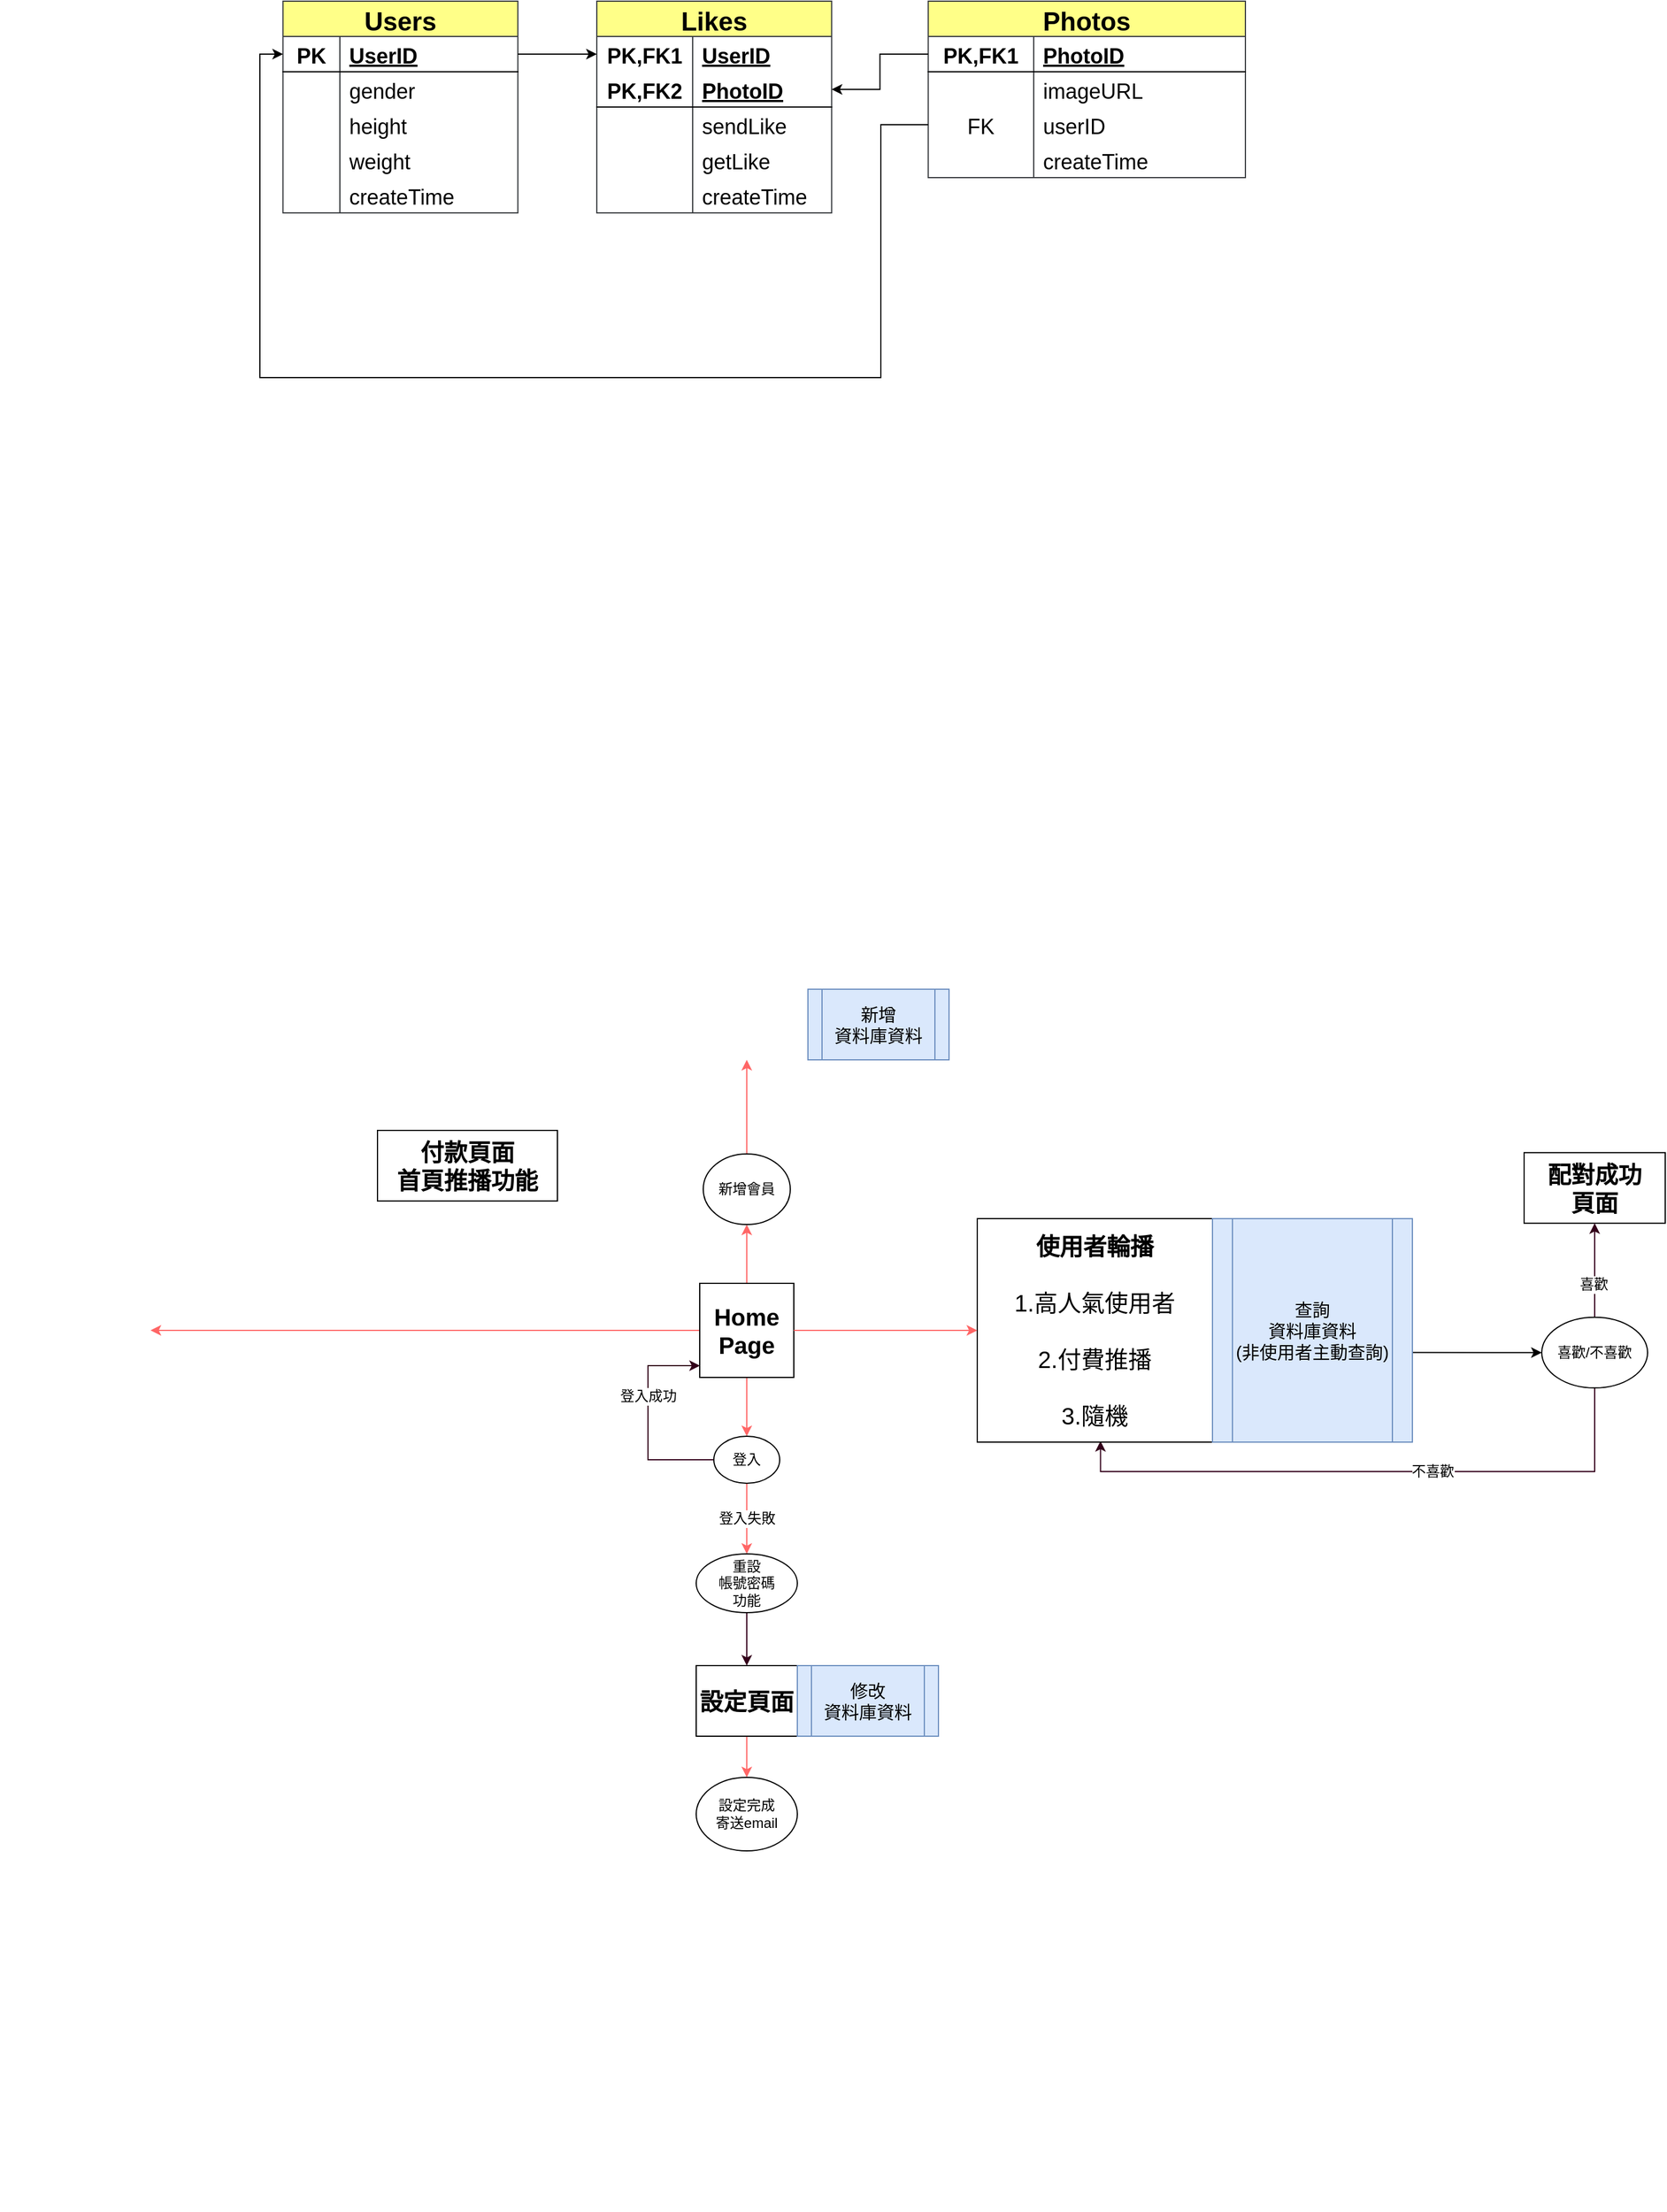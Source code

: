 <mxfile>
    <diagram id="o5cb9e-XUqycXZfPMsj2" name="第 1 页">
        <mxGraphModel dx="2088" dy="2050" grid="1" gridSize="10" guides="1" tooltips="1" connect="1" arrows="1" fold="1" page="1" pageScale="1" pageWidth="827" pageHeight="1169" math="0" shadow="0">
            <root>
                <mxCell id="0"/>
                <mxCell id="1" parent="0"/>
                <mxCell id="7HV7O3oRNIHKVxVkQmYv-7" value="" style="edgeStyle=orthogonalEdgeStyle;rounded=0;orthogonalLoop=1;jettySize=auto;html=1;fontSize=16;strokeColor=#FF6666;" parent="1" source="7HV7O3oRNIHKVxVkQmYv-1" target="7HV7O3oRNIHKVxVkQmYv-6" edge="1">
                    <mxGeometry relative="1" as="geometry"/>
                </mxCell>
                <mxCell id="7HV7O3oRNIHKVxVkQmYv-27" value="" style="edgeStyle=orthogonalEdgeStyle;rounded=0;orthogonalLoop=1;jettySize=auto;html=1;fontSize=12;strokeColor=#FF6666;" parent="1" source="7HV7O3oRNIHKVxVkQmYv-1" edge="1">
                    <mxGeometry relative="1" as="geometry">
                        <mxPoint x="-93.0" y="300" as="targetPoint"/>
                    </mxGeometry>
                </mxCell>
                <mxCell id="4dRYoXrf8A35SCwMoEDF-23" value="" style="edgeStyle=orthogonalEdgeStyle;rounded=0;orthogonalLoop=1;jettySize=auto;html=1;fontSize=12;strokeColor=#FF6666;" parent="1" source="7HV7O3oRNIHKVxVkQmYv-1" target="4dRYoXrf8A35SCwMoEDF-22" edge="1">
                    <mxGeometry relative="1" as="geometry"/>
                </mxCell>
                <mxCell id="7HV7O3oRNIHKVxVkQmYv-1" value="Home&lt;br style=&quot;font-size: 20px;&quot;&gt;Page" style="whiteSpace=wrap;html=1;aspect=fixed;fontSize=20;fontStyle=1" parent="1" vertex="1">
                    <mxGeometry x="374" y="260" width="80" height="80" as="geometry"/>
                </mxCell>
                <mxCell id="7HV7O3oRNIHKVxVkQmYv-15" style="edgeStyle=orthogonalEdgeStyle;rounded=0;orthogonalLoop=1;jettySize=auto;html=1;exitX=0;exitY=0.5;exitDx=0;exitDy=0;entryX=0.003;entryY=0.87;entryDx=0;entryDy=0;fontSize=12;strokeColor=#33001A;entryPerimeter=0;" parent="1" source="7HV7O3oRNIHKVxVkQmYv-6" target="7HV7O3oRNIHKVxVkQmYv-1" edge="1">
                    <mxGeometry relative="1" as="geometry">
                        <Array as="points">
                            <mxPoint x="330" y="410"/>
                            <mxPoint x="330" y="330"/>
                            <mxPoint x="374" y="330"/>
                        </Array>
                    </mxGeometry>
                </mxCell>
                <mxCell id="7HV7O3oRNIHKVxVkQmYv-16" value="登入成功" style="edgeLabel;html=1;align=center;verticalAlign=middle;resizable=0;points=[];fontSize=12;" parent="7HV7O3oRNIHKVxVkQmYv-15" vertex="1" connectable="0">
                    <mxGeometry x="0.221" relative="1" as="geometry">
                        <mxPoint as="offset"/>
                    </mxGeometry>
                </mxCell>
                <mxCell id="7HV7O3oRNIHKVxVkQmYv-24" value="" style="edgeStyle=orthogonalEdgeStyle;rounded=0;orthogonalLoop=1;jettySize=auto;html=1;fontSize=12;strokeColor=#FF6666;" parent="1" source="7HV7O3oRNIHKVxVkQmYv-6" target="7HV7O3oRNIHKVxVkQmYv-23" edge="1">
                    <mxGeometry relative="1" as="geometry"/>
                </mxCell>
                <mxCell id="7HV7O3oRNIHKVxVkQmYv-25" value="登入失敗" style="edgeLabel;html=1;align=center;verticalAlign=middle;resizable=0;points=[];fontSize=12;" parent="7HV7O3oRNIHKVxVkQmYv-24" vertex="1" connectable="0">
                    <mxGeometry x="-0.295" y="1" relative="1" as="geometry">
                        <mxPoint x="-1" y="9" as="offset"/>
                    </mxGeometry>
                </mxCell>
                <mxCell id="7HV7O3oRNIHKVxVkQmYv-6" value="登入" style="ellipse;whiteSpace=wrap;html=1;fontSize=12;" parent="1" vertex="1">
                    <mxGeometry x="386" y="390" width="56" height="40" as="geometry"/>
                </mxCell>
                <mxCell id="7HV7O3oRNIHKVxVkQmYv-22" value="" style="edgeStyle=orthogonalEdgeStyle;rounded=0;orthogonalLoop=1;jettySize=auto;html=1;fontSize=12;strokeColor=#33001A;exitX=0.5;exitY=1;exitDx=0;exitDy=0;" parent="1" source="7HV7O3oRNIHKVxVkQmYv-23" target="7HV7O3oRNIHKVxVkQmYv-21" edge="1">
                    <mxGeometry relative="1" as="geometry">
                        <mxPoint x="414" y="530" as="sourcePoint"/>
                    </mxGeometry>
                </mxCell>
                <mxCell id="4dRYoXrf8A35SCwMoEDF-2" value="" style="edgeStyle=orthogonalEdgeStyle;rounded=0;orthogonalLoop=1;jettySize=auto;html=1;strokeColor=#FF6666;" parent="1" source="7HV7O3oRNIHKVxVkQmYv-21" target="4dRYoXrf8A35SCwMoEDF-1" edge="1">
                    <mxGeometry relative="1" as="geometry"/>
                </mxCell>
                <mxCell id="7HV7O3oRNIHKVxVkQmYv-21" value="設定頁面" style="whiteSpace=wrap;html=1;fontSize=20;fontStyle=1" parent="1" vertex="1">
                    <mxGeometry x="371" y="585" width="86" height="60" as="geometry"/>
                </mxCell>
                <mxCell id="7HV7O3oRNIHKVxVkQmYv-23" value="重設&lt;br&gt;帳號密碼&lt;br&gt;功能" style="ellipse;whiteSpace=wrap;html=1;fontSize=12;" parent="1" vertex="1">
                    <mxGeometry x="371" y="490" width="86" height="50" as="geometry"/>
                </mxCell>
                <mxCell id="4dRYoXrf8A35SCwMoEDF-1" value="設定完成&lt;br style=&quot;font-size: 12px;&quot;&gt;寄送email" style="ellipse;whiteSpace=wrap;html=1;fontSize=12;" parent="1" vertex="1">
                    <mxGeometry x="371" y="680" width="86" height="62.5" as="geometry"/>
                </mxCell>
                <mxCell id="4dRYoXrf8A35SCwMoEDF-5" value="" style="group" parent="1" vertex="1" connectable="0">
                    <mxGeometry x="100" y="130" width="153" height="60" as="geometry"/>
                </mxCell>
                <mxCell id="7HV7O3oRNIHKVxVkQmYv-49" value="付款頁面&lt;br&gt;首頁推播功能" style="whiteSpace=wrap;html=1;fontSize=20;fontStyle=1" parent="4dRYoXrf8A35SCwMoEDF-5" vertex="1">
                    <mxGeometry width="153" height="60" as="geometry"/>
                </mxCell>
                <mxCell id="4dRYoXrf8A35SCwMoEDF-25" value="" style="edgeStyle=orthogonalEdgeStyle;rounded=0;orthogonalLoop=1;jettySize=auto;html=1;fontSize=12;strokeColor=#FF6666;" parent="1" source="4dRYoXrf8A35SCwMoEDF-22" edge="1">
                    <mxGeometry relative="1" as="geometry">
                        <mxPoint x="414" y="70" as="targetPoint"/>
                    </mxGeometry>
                </mxCell>
                <mxCell id="4dRYoXrf8A35SCwMoEDF-22" value="新增會員" style="ellipse;whiteSpace=wrap;html=1;fontSize=12;" parent="1" vertex="1">
                    <mxGeometry x="377" y="150" width="74" height="60" as="geometry"/>
                </mxCell>
                <mxCell id="4dRYoXrf8A35SCwMoEDF-28" value="" style="group" parent="1" vertex="1" connectable="0">
                    <mxGeometry x="1075" y="148.9" width="120" height="60" as="geometry"/>
                </mxCell>
                <mxCell id="7HV7O3oRNIHKVxVkQmYv-38" value="配對成功&lt;br&gt;頁面" style="whiteSpace=wrap;html=1;fontSize=20;fontStyle=1" parent="4dRYoXrf8A35SCwMoEDF-28" vertex="1">
                    <mxGeometry width="120" height="60" as="geometry"/>
                </mxCell>
                <mxCell id="7HV7O3oRNIHKVxVkQmYv-39" value="" style="edgeStyle=orthogonalEdgeStyle;rounded=0;orthogonalLoop=1;jettySize=auto;html=1;fontSize=12;strokeColor=#33001A;" parent="1" source="7HV7O3oRNIHKVxVkQmYv-36" target="7HV7O3oRNIHKVxVkQmYv-38" edge="1">
                    <mxGeometry relative="1" as="geometry"/>
                </mxCell>
                <mxCell id="7HV7O3oRNIHKVxVkQmYv-44" value="喜歡" style="edgeLabel;html=1;align=center;verticalAlign=middle;resizable=0;points=[];fontSize=12;" parent="7HV7O3oRNIHKVxVkQmYv-39" vertex="1" connectable="0">
                    <mxGeometry x="-0.288" y="1" relative="1" as="geometry">
                        <mxPoint as="offset"/>
                    </mxGeometry>
                </mxCell>
                <mxCell id="7HV7O3oRNIHKVxVkQmYv-42" style="edgeStyle=orthogonalEdgeStyle;rounded=0;orthogonalLoop=1;jettySize=auto;html=1;exitX=0.5;exitY=1;exitDx=0;exitDy=0;entryX=0.524;entryY=0.995;entryDx=0;entryDy=0;fontSize=12;strokeColor=#33001A;entryPerimeter=0;" parent="1" source="7HV7O3oRNIHKVxVkQmYv-36" target="7HV7O3oRNIHKVxVkQmYv-32" edge="1">
                    <mxGeometry relative="1" as="geometry">
                        <mxPoint x="1054" y="389.96" as="targetPoint"/>
                        <Array as="points">
                            <mxPoint x="1135" y="420"/>
                            <mxPoint x="715" y="420"/>
                        </Array>
                    </mxGeometry>
                </mxCell>
                <mxCell id="7HV7O3oRNIHKVxVkQmYv-43" value="不喜歡" style="edgeLabel;html=1;align=center;verticalAlign=middle;resizable=0;points=[];fontSize=12;" parent="7HV7O3oRNIHKVxVkQmYv-42" vertex="1" connectable="0">
                    <mxGeometry x="-0.189" relative="1" as="geometry">
                        <mxPoint as="offset"/>
                    </mxGeometry>
                </mxCell>
                <mxCell id="4dRYoXrf8A35SCwMoEDF-30" value="" style="group" parent="1" vertex="1" connectable="0">
                    <mxGeometry x="1090" y="288.9" width="90" height="60" as="geometry"/>
                </mxCell>
                <mxCell id="4dRYoXrf8A35SCwMoEDF-29" value="" style="group" parent="4dRYoXrf8A35SCwMoEDF-30" vertex="1" connectable="0">
                    <mxGeometry width="90" height="60" as="geometry"/>
                </mxCell>
                <mxCell id="7HV7O3oRNIHKVxVkQmYv-36" value="喜歡/不喜歡" style="ellipse;whiteSpace=wrap;html=1;fontSize=12;" parent="4dRYoXrf8A35SCwMoEDF-29" vertex="1">
                    <mxGeometry width="90" height="60" as="geometry"/>
                </mxCell>
                <mxCell id="4dRYoXrf8A35SCwMoEDF-31" value="" style="group" parent="1" vertex="1" connectable="0">
                    <mxGeometry x="610" y="205" width="200" height="190" as="geometry"/>
                </mxCell>
                <mxCell id="7HV7O3oRNIHKVxVkQmYv-32" value="&lt;b&gt;使用者輪播&lt;br&gt;&lt;/b&gt;&lt;br&gt;1.高人氣使用者&lt;br&gt;&lt;br&gt;2.付費推播&lt;br&gt;&lt;br&gt;3.隨機" style="whiteSpace=wrap;html=1;fontSize=20;" parent="4dRYoXrf8A35SCwMoEDF-31" vertex="1">
                    <mxGeometry width="200" height="190" as="geometry"/>
                </mxCell>
                <mxCell id="7HV7O3oRNIHKVxVkQmYv-33" value="" style="edgeStyle=orthogonalEdgeStyle;rounded=0;orthogonalLoop=1;jettySize=auto;html=1;fontSize=20;strokeColor=#FF6666;" parent="1" source="7HV7O3oRNIHKVxVkQmYv-1" target="7HV7O3oRNIHKVxVkQmYv-32" edge="1">
                    <mxGeometry relative="1" as="geometry"/>
                </mxCell>
                <mxCell id="q8O35Rgzeb-cV2ma4oHS-7" value="新增&lt;br&gt;資料庫資料" style="shape=process;whiteSpace=wrap;html=1;backgroundOutline=1;fontSize=15;fillColor=#dae8fc;strokeColor=#6c8ebf;" parent="1" vertex="1">
                    <mxGeometry x="466" y="10" width="120" height="60" as="geometry"/>
                </mxCell>
                <mxCell id="q8O35Rgzeb-cV2ma4oHS-10" value="修改&lt;br&gt;資料庫資料" style="shape=process;whiteSpace=wrap;html=1;backgroundOutline=1;fontSize=15;fillColor=#dae8fc;strokeColor=#6c8ebf;" parent="1" vertex="1">
                    <mxGeometry x="457" y="585" width="120" height="60" as="geometry"/>
                </mxCell>
                <mxCell id="q8O35Rgzeb-cV2ma4oHS-15" style="edgeStyle=orthogonalEdgeStyle;rounded=0;orthogonalLoop=1;jettySize=auto;html=1;exitX=1;exitY=0.599;exitDx=0;exitDy=0;entryX=0;entryY=0.5;entryDx=0;entryDy=0;fontSize=15;exitPerimeter=0;" parent="1" source="7HV7O3oRNIHKVxVkQmYv-32" target="7HV7O3oRNIHKVxVkQmYv-36" edge="1">
                    <mxGeometry relative="1" as="geometry"/>
                </mxCell>
                <mxCell id="q8O35Rgzeb-cV2ma4oHS-13" value="查詢&lt;br&gt;資料庫資料&lt;br&gt;(非使用者主動查詢)" style="shape=process;whiteSpace=wrap;html=1;backgroundOutline=1;fontSize=15;fillColor=#dae8fc;strokeColor=#6c8ebf;" parent="1" vertex="1">
                    <mxGeometry x="810" y="205" width="170" height="190" as="geometry"/>
                </mxCell>
                <mxCell id="q8O35Rgzeb-cV2ma4oHS-29" value="" style="shape=tableRow;horizontal=0;startSize=0;swimlaneHead=0;swimlaneBody=0;fillColor=none;collapsible=0;dropTarget=0;points=[[0,0.5],[1,0.5]];portConstraint=eastwest;top=0;left=0;right=0;bottom=0;fontSize=15;" parent="1" vertex="1">
                    <mxGeometry x="-220.5" y="1018" width="180" height="30" as="geometry"/>
                </mxCell>
                <mxCell id="q8O35Rgzeb-cV2ma4oHS-30" value="" style="shape=partialRectangle;connectable=0;fillColor=none;top=0;left=0;bottom=0;right=0;editable=1;overflow=hidden;fontSize=15;" parent="q8O35Rgzeb-cV2ma4oHS-29" vertex="1">
                    <mxGeometry width="30" height="30" as="geometry">
                        <mxRectangle width="30" height="30" as="alternateBounds"/>
                    </mxGeometry>
                </mxCell>
                <mxCell id="q8O35Rgzeb-cV2ma4oHS-16" value="Users" style="shape=table;startSize=30;container=1;collapsible=1;childLayout=tableLayout;fixedRows=1;rowLines=0;fontStyle=1;align=center;resizeLast=1;fontSize=22;fillColor=#ffff88;strokeColor=#36393d;" parent="1" vertex="1">
                    <mxGeometry x="19.64" y="-830" width="199.71" height="180" as="geometry">
                        <mxRectangle x="-220.5" y="870" width="130" height="30" as="alternateBounds"/>
                    </mxGeometry>
                </mxCell>
                <mxCell id="q8O35Rgzeb-cV2ma4oHS-17" value="" style="shape=tableRow;horizontal=0;startSize=0;swimlaneHead=0;swimlaneBody=0;fillColor=none;collapsible=0;dropTarget=0;points=[[0,0.5],[1,0.5]];portConstraint=eastwest;top=0;left=0;right=0;bottom=1;fontSize=15;" parent="q8O35Rgzeb-cV2ma4oHS-16" vertex="1">
                    <mxGeometry y="30" width="199.71" height="30" as="geometry"/>
                </mxCell>
                <mxCell id="q8O35Rgzeb-cV2ma4oHS-18" value="PK" style="shape=partialRectangle;connectable=0;fillColor=none;top=0;left=0;bottom=0;right=0;fontStyle=1;overflow=hidden;fontSize=18;" parent="q8O35Rgzeb-cV2ma4oHS-17" vertex="1">
                    <mxGeometry width="48.36" height="30" as="geometry">
                        <mxRectangle width="48.36" height="30" as="alternateBounds"/>
                    </mxGeometry>
                </mxCell>
                <mxCell id="q8O35Rgzeb-cV2ma4oHS-19" value="UserID" style="shape=partialRectangle;connectable=0;fillColor=none;top=0;left=0;bottom=0;right=0;align=left;spacingLeft=6;fontStyle=5;overflow=hidden;fontSize=18;" parent="q8O35Rgzeb-cV2ma4oHS-17" vertex="1">
                    <mxGeometry x="48.36" width="151.35" height="30" as="geometry">
                        <mxRectangle width="151.35" height="30" as="alternateBounds"/>
                    </mxGeometry>
                </mxCell>
                <mxCell id="q8O35Rgzeb-cV2ma4oHS-20" value="" style="shape=tableRow;horizontal=0;startSize=0;swimlaneHead=0;swimlaneBody=0;fillColor=none;collapsible=0;dropTarget=0;points=[[0,0.5],[1,0.5]];portConstraint=eastwest;top=0;left=0;right=0;bottom=0;fontSize=15;" parent="q8O35Rgzeb-cV2ma4oHS-16" vertex="1">
                    <mxGeometry y="60" width="199.71" height="30" as="geometry"/>
                </mxCell>
                <mxCell id="q8O35Rgzeb-cV2ma4oHS-21" value="" style="shape=partialRectangle;connectable=0;fillColor=none;top=0;left=0;bottom=0;right=0;editable=1;overflow=hidden;fontSize=15;" parent="q8O35Rgzeb-cV2ma4oHS-20" vertex="1">
                    <mxGeometry width="48.36" height="30" as="geometry">
                        <mxRectangle width="48.36" height="30" as="alternateBounds"/>
                    </mxGeometry>
                </mxCell>
                <mxCell id="q8O35Rgzeb-cV2ma4oHS-22" value="gender" style="shape=partialRectangle;connectable=0;fillColor=none;top=0;left=0;bottom=0;right=0;align=left;spacingLeft=6;overflow=hidden;fontSize=18;" parent="q8O35Rgzeb-cV2ma4oHS-20" vertex="1">
                    <mxGeometry x="48.36" width="151.35" height="30" as="geometry">
                        <mxRectangle width="151.35" height="30" as="alternateBounds"/>
                    </mxGeometry>
                </mxCell>
                <mxCell id="q8O35Rgzeb-cV2ma4oHS-23" value="" style="shape=tableRow;horizontal=0;startSize=0;swimlaneHead=0;swimlaneBody=0;fillColor=none;collapsible=0;dropTarget=0;points=[[0,0.5],[1,0.5]];portConstraint=eastwest;top=0;left=0;right=0;bottom=0;fontSize=15;" parent="q8O35Rgzeb-cV2ma4oHS-16" vertex="1">
                    <mxGeometry y="90" width="199.71" height="30" as="geometry"/>
                </mxCell>
                <mxCell id="q8O35Rgzeb-cV2ma4oHS-24" value="" style="shape=partialRectangle;connectable=0;fillColor=none;top=0;left=0;bottom=0;right=0;editable=1;overflow=hidden;fontSize=15;" parent="q8O35Rgzeb-cV2ma4oHS-23" vertex="1">
                    <mxGeometry width="48.36" height="30" as="geometry">
                        <mxRectangle width="48.36" height="30" as="alternateBounds"/>
                    </mxGeometry>
                </mxCell>
                <mxCell id="q8O35Rgzeb-cV2ma4oHS-25" value="height" style="shape=partialRectangle;connectable=0;fillColor=none;top=0;left=0;bottom=0;right=0;align=left;spacingLeft=6;overflow=hidden;fontSize=18;" parent="q8O35Rgzeb-cV2ma4oHS-23" vertex="1">
                    <mxGeometry x="48.36" width="151.35" height="30" as="geometry">
                        <mxRectangle width="151.35" height="30" as="alternateBounds"/>
                    </mxGeometry>
                </mxCell>
                <mxCell id="q8O35Rgzeb-cV2ma4oHS-26" value="" style="shape=tableRow;horizontal=0;startSize=0;swimlaneHead=0;swimlaneBody=0;fillColor=none;collapsible=0;dropTarget=0;points=[[0,0.5],[1,0.5]];portConstraint=eastwest;top=0;left=0;right=0;bottom=0;fontSize=15;" parent="q8O35Rgzeb-cV2ma4oHS-16" vertex="1">
                    <mxGeometry y="120" width="199.71" height="30" as="geometry"/>
                </mxCell>
                <mxCell id="q8O35Rgzeb-cV2ma4oHS-27" value="" style="shape=partialRectangle;connectable=0;fillColor=none;top=0;left=0;bottom=0;right=0;editable=1;overflow=hidden;fontSize=15;" parent="q8O35Rgzeb-cV2ma4oHS-26" vertex="1">
                    <mxGeometry width="48.36" height="30" as="geometry">
                        <mxRectangle width="48.36" height="30" as="alternateBounds"/>
                    </mxGeometry>
                </mxCell>
                <mxCell id="q8O35Rgzeb-cV2ma4oHS-28" value="weight" style="shape=partialRectangle;connectable=0;fillColor=none;top=0;left=0;bottom=0;right=0;align=left;spacingLeft=6;overflow=hidden;fontSize=18;" parent="q8O35Rgzeb-cV2ma4oHS-26" vertex="1">
                    <mxGeometry x="48.36" width="151.35" height="30" as="geometry">
                        <mxRectangle width="151.35" height="30" as="alternateBounds"/>
                    </mxGeometry>
                </mxCell>
                <mxCell id="q8O35Rgzeb-cV2ma4oHS-43" style="shape=tableRow;horizontal=0;startSize=0;swimlaneHead=0;swimlaneBody=0;fillColor=none;collapsible=0;dropTarget=0;points=[[0,0.5],[1,0.5]];portConstraint=eastwest;top=0;left=0;right=0;bottom=0;fontSize=15;" parent="q8O35Rgzeb-cV2ma4oHS-16" vertex="1">
                    <mxGeometry y="150" width="199.71" height="30" as="geometry"/>
                </mxCell>
                <mxCell id="q8O35Rgzeb-cV2ma4oHS-44" style="shape=partialRectangle;connectable=0;fillColor=none;top=0;left=0;bottom=0;right=0;editable=1;overflow=hidden;fontSize=15;" parent="q8O35Rgzeb-cV2ma4oHS-43" vertex="1">
                    <mxGeometry width="48.36" height="30" as="geometry">
                        <mxRectangle width="48.36" height="30" as="alternateBounds"/>
                    </mxGeometry>
                </mxCell>
                <mxCell id="q8O35Rgzeb-cV2ma4oHS-45" value="createTime" style="shape=partialRectangle;connectable=0;fillColor=none;top=0;left=0;bottom=0;right=0;align=left;spacingLeft=6;overflow=hidden;fontSize=18;" parent="q8O35Rgzeb-cV2ma4oHS-43" vertex="1">
                    <mxGeometry x="48.36" width="151.35" height="30" as="geometry">
                        <mxRectangle width="151.35" height="30" as="alternateBounds"/>
                    </mxGeometry>
                </mxCell>
                <mxCell id="q8O35Rgzeb-cV2ma4oHS-46" value="Likes" style="shape=table;startSize=30;container=1;collapsible=1;childLayout=tableLayout;fixedRows=1;rowLines=0;fontStyle=1;align=center;resizeLast=1;fontSize=22;fillColor=#ffff88;strokeColor=#36393d;" parent="1" vertex="1">
                    <mxGeometry x="286.47" y="-830" width="199.71" height="180" as="geometry"/>
                </mxCell>
                <mxCell id="q8O35Rgzeb-cV2ma4oHS-47" value="" style="shape=tableRow;horizontal=0;startSize=0;swimlaneHead=0;swimlaneBody=0;fillColor=none;collapsible=0;dropTarget=0;points=[[0,0.5],[1,0.5]];portConstraint=eastwest;top=0;left=0;right=0;bottom=0;fontSize=15;" parent="q8O35Rgzeb-cV2ma4oHS-46" vertex="1">
                    <mxGeometry y="30" width="199.71" height="30" as="geometry"/>
                </mxCell>
                <mxCell id="q8O35Rgzeb-cV2ma4oHS-48" value="PK,FK1" style="shape=partialRectangle;connectable=0;fillColor=none;top=0;left=0;bottom=0;right=0;fontStyle=1;overflow=hidden;fontSize=18;" parent="q8O35Rgzeb-cV2ma4oHS-47" vertex="1">
                    <mxGeometry width="81.527" height="30" as="geometry">
                        <mxRectangle width="81.527" height="30" as="alternateBounds"/>
                    </mxGeometry>
                </mxCell>
                <mxCell id="q8O35Rgzeb-cV2ma4oHS-49" value="UserID" style="shape=partialRectangle;connectable=0;fillColor=none;top=0;left=0;bottom=0;right=0;align=left;spacingLeft=6;fontStyle=5;overflow=hidden;fontSize=18;" parent="q8O35Rgzeb-cV2ma4oHS-47" vertex="1">
                    <mxGeometry x="81.527" width="118.183" height="30" as="geometry">
                        <mxRectangle width="118.183" height="30" as="alternateBounds"/>
                    </mxGeometry>
                </mxCell>
                <mxCell id="q8O35Rgzeb-cV2ma4oHS-50" value="" style="shape=tableRow;horizontal=0;startSize=0;swimlaneHead=0;swimlaneBody=0;fillColor=none;collapsible=0;dropTarget=0;points=[[0,0.5],[1,0.5]];portConstraint=eastwest;top=0;left=0;right=0;bottom=1;fontSize=15;" parent="q8O35Rgzeb-cV2ma4oHS-46" vertex="1">
                    <mxGeometry y="60" width="199.71" height="30" as="geometry"/>
                </mxCell>
                <mxCell id="q8O35Rgzeb-cV2ma4oHS-51" value="PK,FK2" style="shape=partialRectangle;connectable=0;fillColor=none;top=0;left=0;bottom=0;right=0;fontStyle=1;overflow=hidden;fontSize=18;" parent="q8O35Rgzeb-cV2ma4oHS-50" vertex="1">
                    <mxGeometry width="81.527" height="30" as="geometry">
                        <mxRectangle width="81.527" height="30" as="alternateBounds"/>
                    </mxGeometry>
                </mxCell>
                <mxCell id="q8O35Rgzeb-cV2ma4oHS-52" value="PhotoID" style="shape=partialRectangle;connectable=0;fillColor=none;top=0;left=0;bottom=0;right=0;align=left;spacingLeft=6;fontStyle=5;overflow=hidden;fontSize=18;" parent="q8O35Rgzeb-cV2ma4oHS-50" vertex="1">
                    <mxGeometry x="81.527" width="118.183" height="30" as="geometry">
                        <mxRectangle width="118.183" height="30" as="alternateBounds"/>
                    </mxGeometry>
                </mxCell>
                <mxCell id="q8O35Rgzeb-cV2ma4oHS-53" value="" style="shape=tableRow;horizontal=0;startSize=0;swimlaneHead=0;swimlaneBody=0;fillColor=none;collapsible=0;dropTarget=0;points=[[0,0.5],[1,0.5]];portConstraint=eastwest;top=0;left=0;right=0;bottom=0;fontSize=15;" parent="q8O35Rgzeb-cV2ma4oHS-46" vertex="1">
                    <mxGeometry y="90" width="199.71" height="30" as="geometry"/>
                </mxCell>
                <mxCell id="q8O35Rgzeb-cV2ma4oHS-54" value="" style="shape=partialRectangle;connectable=0;fillColor=none;top=0;left=0;bottom=0;right=0;editable=1;overflow=hidden;fontSize=15;" parent="q8O35Rgzeb-cV2ma4oHS-53" vertex="1">
                    <mxGeometry width="81.527" height="30" as="geometry">
                        <mxRectangle width="81.527" height="30" as="alternateBounds"/>
                    </mxGeometry>
                </mxCell>
                <mxCell id="q8O35Rgzeb-cV2ma4oHS-55" value="sendLike" style="shape=partialRectangle;connectable=0;fillColor=none;top=0;left=0;bottom=0;right=0;align=left;spacingLeft=6;overflow=hidden;fontSize=18;" parent="q8O35Rgzeb-cV2ma4oHS-53" vertex="1">
                    <mxGeometry x="81.527" width="118.183" height="30" as="geometry">
                        <mxRectangle width="118.183" height="30" as="alternateBounds"/>
                    </mxGeometry>
                </mxCell>
                <mxCell id="q8O35Rgzeb-cV2ma4oHS-104" style="shape=tableRow;horizontal=0;startSize=0;swimlaneHead=0;swimlaneBody=0;fillColor=none;collapsible=0;dropTarget=0;points=[[0,0.5],[1,0.5]];portConstraint=eastwest;top=0;left=0;right=0;bottom=0;fontSize=15;" parent="q8O35Rgzeb-cV2ma4oHS-46" vertex="1">
                    <mxGeometry y="120" width="199.71" height="30" as="geometry"/>
                </mxCell>
                <mxCell id="q8O35Rgzeb-cV2ma4oHS-105" style="shape=partialRectangle;connectable=0;fillColor=none;top=0;left=0;bottom=0;right=0;editable=1;overflow=hidden;fontSize=15;" parent="q8O35Rgzeb-cV2ma4oHS-104" vertex="1">
                    <mxGeometry width="81.527" height="30" as="geometry">
                        <mxRectangle width="81.527" height="30" as="alternateBounds"/>
                    </mxGeometry>
                </mxCell>
                <mxCell id="q8O35Rgzeb-cV2ma4oHS-106" value="getLike" style="shape=partialRectangle;connectable=0;fillColor=none;top=0;left=0;bottom=0;right=0;align=left;spacingLeft=6;overflow=hidden;fontSize=18;" parent="q8O35Rgzeb-cV2ma4oHS-104" vertex="1">
                    <mxGeometry x="81.527" width="118.183" height="30" as="geometry">
                        <mxRectangle width="118.183" height="30" as="alternateBounds"/>
                    </mxGeometry>
                </mxCell>
                <mxCell id="q8O35Rgzeb-cV2ma4oHS-101" style="shape=tableRow;horizontal=0;startSize=0;swimlaneHead=0;swimlaneBody=0;fillColor=none;collapsible=0;dropTarget=0;points=[[0,0.5],[1,0.5]];portConstraint=eastwest;top=0;left=0;right=0;bottom=0;fontSize=15;" parent="q8O35Rgzeb-cV2ma4oHS-46" vertex="1">
                    <mxGeometry y="150" width="199.71" height="30" as="geometry"/>
                </mxCell>
                <mxCell id="q8O35Rgzeb-cV2ma4oHS-102" style="shape=partialRectangle;connectable=0;fillColor=none;top=0;left=0;bottom=0;right=0;editable=1;overflow=hidden;fontSize=15;" parent="q8O35Rgzeb-cV2ma4oHS-101" vertex="1">
                    <mxGeometry width="81.527" height="30" as="geometry">
                        <mxRectangle width="81.527" height="30" as="alternateBounds"/>
                    </mxGeometry>
                </mxCell>
                <mxCell id="q8O35Rgzeb-cV2ma4oHS-103" value="createTime" style="shape=partialRectangle;connectable=0;fillColor=none;top=0;left=0;bottom=0;right=0;align=left;spacingLeft=6;overflow=hidden;fontSize=18;" parent="q8O35Rgzeb-cV2ma4oHS-101" vertex="1">
                    <mxGeometry x="81.527" width="118.183" height="30" as="geometry">
                        <mxRectangle width="118.183" height="30" as="alternateBounds"/>
                    </mxGeometry>
                </mxCell>
                <mxCell id="q8O35Rgzeb-cV2ma4oHS-62" value="Photos" style="shape=table;startSize=30;container=1;collapsible=1;childLayout=tableLayout;fixedRows=1;rowLines=0;fontStyle=1;align=center;resizeLast=1;fontSize=22;fillColor=#ffff88;strokeColor=#36393d;" parent="1" vertex="1">
                    <mxGeometry x="568.29" y="-830" width="269.71" height="150" as="geometry"/>
                </mxCell>
                <mxCell id="q8O35Rgzeb-cV2ma4oHS-66" value="" style="shape=tableRow;horizontal=0;startSize=0;swimlaneHead=0;swimlaneBody=0;fillColor=none;collapsible=0;dropTarget=0;points=[[0,0.5],[1,0.5]];portConstraint=eastwest;top=0;left=0;right=0;bottom=1;fontSize=15;" parent="q8O35Rgzeb-cV2ma4oHS-62" vertex="1">
                    <mxGeometry y="30" width="269.71" height="30" as="geometry"/>
                </mxCell>
                <mxCell id="q8O35Rgzeb-cV2ma4oHS-67" value="PK,FK1" style="shape=partialRectangle;connectable=0;fillColor=none;top=0;left=0;bottom=0;right=0;fontStyle=1;overflow=hidden;fontSize=18;" parent="q8O35Rgzeb-cV2ma4oHS-66" vertex="1">
                    <mxGeometry width="89.71" height="30" as="geometry">
                        <mxRectangle width="89.71" height="30" as="alternateBounds"/>
                    </mxGeometry>
                </mxCell>
                <mxCell id="q8O35Rgzeb-cV2ma4oHS-68" value="PhotoID" style="shape=partialRectangle;connectable=0;fillColor=none;top=0;left=0;bottom=0;right=0;align=left;spacingLeft=6;fontStyle=5;overflow=hidden;fontSize=18;" parent="q8O35Rgzeb-cV2ma4oHS-66" vertex="1">
                    <mxGeometry x="89.71" width="180.0" height="30" as="geometry">
                        <mxRectangle width="180.0" height="30" as="alternateBounds"/>
                    </mxGeometry>
                </mxCell>
                <mxCell id="q8O35Rgzeb-cV2ma4oHS-69" value="" style="shape=tableRow;horizontal=0;startSize=0;swimlaneHead=0;swimlaneBody=0;fillColor=none;collapsible=0;dropTarget=0;points=[[0,0.5],[1,0.5]];portConstraint=eastwest;top=0;left=0;right=0;bottom=0;fontSize=15;" parent="q8O35Rgzeb-cV2ma4oHS-62" vertex="1">
                    <mxGeometry y="60" width="269.71" height="30" as="geometry"/>
                </mxCell>
                <mxCell id="q8O35Rgzeb-cV2ma4oHS-70" value="" style="shape=partialRectangle;connectable=0;fillColor=none;top=0;left=0;bottom=0;right=0;editable=1;overflow=hidden;fontSize=15;" parent="q8O35Rgzeb-cV2ma4oHS-69" vertex="1">
                    <mxGeometry width="89.71" height="30" as="geometry">
                        <mxRectangle width="89.71" height="30" as="alternateBounds"/>
                    </mxGeometry>
                </mxCell>
                <mxCell id="q8O35Rgzeb-cV2ma4oHS-71" value="imageURL" style="shape=partialRectangle;connectable=0;fillColor=none;top=0;left=0;bottom=0;right=0;align=left;spacingLeft=6;overflow=hidden;fontSize=18;" parent="q8O35Rgzeb-cV2ma4oHS-69" vertex="1">
                    <mxGeometry x="89.71" width="180.0" height="30" as="geometry">
                        <mxRectangle width="180.0" height="30" as="alternateBounds"/>
                    </mxGeometry>
                </mxCell>
                <mxCell id="q8O35Rgzeb-cV2ma4oHS-72" value="" style="shape=tableRow;horizontal=0;startSize=0;swimlaneHead=0;swimlaneBody=0;fillColor=none;collapsible=0;dropTarget=0;points=[[0,0.5],[1,0.5]];portConstraint=eastwest;top=0;left=0;right=0;bottom=0;fontSize=15;" parent="q8O35Rgzeb-cV2ma4oHS-62" vertex="1">
                    <mxGeometry y="90" width="269.71" height="30" as="geometry"/>
                </mxCell>
                <mxCell id="q8O35Rgzeb-cV2ma4oHS-73" value="FK" style="shape=partialRectangle;connectable=0;fillColor=none;top=0;left=0;bottom=0;right=0;editable=1;overflow=hidden;fontSize=18;" parent="q8O35Rgzeb-cV2ma4oHS-72" vertex="1">
                    <mxGeometry width="89.71" height="30" as="geometry">
                        <mxRectangle width="89.71" height="30" as="alternateBounds"/>
                    </mxGeometry>
                </mxCell>
                <mxCell id="q8O35Rgzeb-cV2ma4oHS-74" value="userID" style="shape=partialRectangle;connectable=0;fillColor=none;top=0;left=0;bottom=0;right=0;align=left;spacingLeft=6;overflow=hidden;fontSize=18;" parent="q8O35Rgzeb-cV2ma4oHS-72" vertex="1">
                    <mxGeometry x="89.71" width="180.0" height="30" as="geometry">
                        <mxRectangle width="180.0" height="30" as="alternateBounds"/>
                    </mxGeometry>
                </mxCell>
                <mxCell id="q8O35Rgzeb-cV2ma4oHS-88" style="shape=tableRow;horizontal=0;startSize=0;swimlaneHead=0;swimlaneBody=0;fillColor=none;collapsible=0;dropTarget=0;points=[[0,0.5],[1,0.5]];portConstraint=eastwest;top=0;left=0;right=0;bottom=0;fontSize=15;" parent="q8O35Rgzeb-cV2ma4oHS-62" vertex="1">
                    <mxGeometry y="120" width="269.71" height="30" as="geometry"/>
                </mxCell>
                <mxCell id="q8O35Rgzeb-cV2ma4oHS-89" style="shape=partialRectangle;connectable=0;fillColor=none;top=0;left=0;bottom=0;right=0;editable=1;overflow=hidden;fontSize=15;" parent="q8O35Rgzeb-cV2ma4oHS-88" vertex="1">
                    <mxGeometry width="89.71" height="30" as="geometry">
                        <mxRectangle width="89.71" height="30" as="alternateBounds"/>
                    </mxGeometry>
                </mxCell>
                <mxCell id="q8O35Rgzeb-cV2ma4oHS-90" value="createTime" style="shape=partialRectangle;connectable=0;fillColor=none;top=0;left=0;bottom=0;right=0;align=left;spacingLeft=6;overflow=hidden;fontSize=18;" parent="q8O35Rgzeb-cV2ma4oHS-88" vertex="1">
                    <mxGeometry x="89.71" width="180.0" height="30" as="geometry">
                        <mxRectangle width="180.0" height="30" as="alternateBounds"/>
                    </mxGeometry>
                </mxCell>
                <mxCell id="q8O35Rgzeb-cV2ma4oHS-96" style="edgeStyle=orthogonalEdgeStyle;rounded=0;orthogonalLoop=1;jettySize=auto;html=1;exitX=1;exitY=0.5;exitDx=0;exitDy=0;fontSize=18;" parent="1" source="q8O35Rgzeb-cV2ma4oHS-17" target="q8O35Rgzeb-cV2ma4oHS-47" edge="1">
                    <mxGeometry relative="1" as="geometry"/>
                </mxCell>
                <mxCell id="q8O35Rgzeb-cV2ma4oHS-97" style="edgeStyle=orthogonalEdgeStyle;rounded=0;orthogonalLoop=1;jettySize=auto;html=1;exitX=0;exitY=0.5;exitDx=0;exitDy=0;fontSize=18;" parent="1" source="q8O35Rgzeb-cV2ma4oHS-66" target="q8O35Rgzeb-cV2ma4oHS-50" edge="1">
                    <mxGeometry relative="1" as="geometry"/>
                </mxCell>
                <mxCell id="q8O35Rgzeb-cV2ma4oHS-99" style="edgeStyle=orthogonalEdgeStyle;rounded=0;orthogonalLoop=1;jettySize=auto;html=1;exitX=0;exitY=0.5;exitDx=0;exitDy=0;entryX=0;entryY=0.5;entryDx=0;entryDy=0;fontSize=18;" parent="1" source="q8O35Rgzeb-cV2ma4oHS-72" target="q8O35Rgzeb-cV2ma4oHS-17" edge="1">
                    <mxGeometry relative="1" as="geometry">
                        <Array as="points">
                            <mxPoint x="528" y="-725"/>
                            <mxPoint x="528" y="-510"/>
                            <mxPoint y="-510"/>
                            <mxPoint y="-785"/>
                        </Array>
                    </mxGeometry>
                </mxCell>
            </root>
        </mxGraphModel>
    </diagram>
</mxfile>